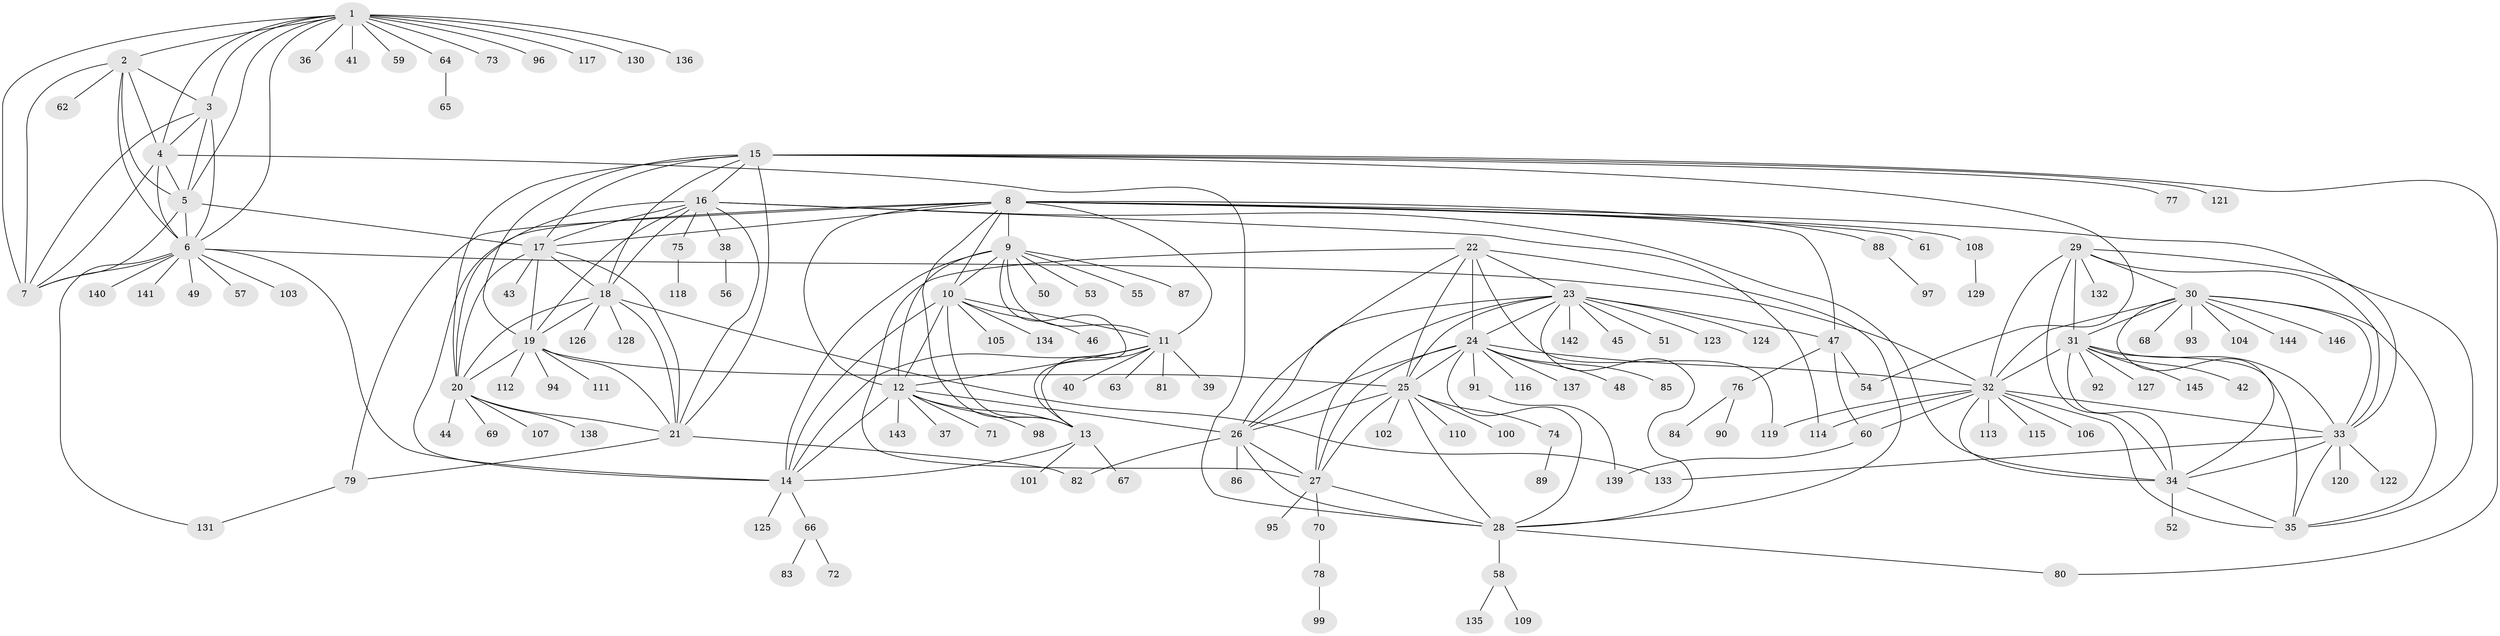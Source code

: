 // Generated by graph-tools (version 1.1) at 2025/16/03/09/25 04:16:01]
// undirected, 146 vertices, 237 edges
graph export_dot {
graph [start="1"]
  node [color=gray90,style=filled];
  1;
  2;
  3;
  4;
  5;
  6;
  7;
  8;
  9;
  10;
  11;
  12;
  13;
  14;
  15;
  16;
  17;
  18;
  19;
  20;
  21;
  22;
  23;
  24;
  25;
  26;
  27;
  28;
  29;
  30;
  31;
  32;
  33;
  34;
  35;
  36;
  37;
  38;
  39;
  40;
  41;
  42;
  43;
  44;
  45;
  46;
  47;
  48;
  49;
  50;
  51;
  52;
  53;
  54;
  55;
  56;
  57;
  58;
  59;
  60;
  61;
  62;
  63;
  64;
  65;
  66;
  67;
  68;
  69;
  70;
  71;
  72;
  73;
  74;
  75;
  76;
  77;
  78;
  79;
  80;
  81;
  82;
  83;
  84;
  85;
  86;
  87;
  88;
  89;
  90;
  91;
  92;
  93;
  94;
  95;
  96;
  97;
  98;
  99;
  100;
  101;
  102;
  103;
  104;
  105;
  106;
  107;
  108;
  109;
  110;
  111;
  112;
  113;
  114;
  115;
  116;
  117;
  118;
  119;
  120;
  121;
  122;
  123;
  124;
  125;
  126;
  127;
  128;
  129;
  130;
  131;
  132;
  133;
  134;
  135;
  136;
  137;
  138;
  139;
  140;
  141;
  142;
  143;
  144;
  145;
  146;
  1 -- 2;
  1 -- 3;
  1 -- 4;
  1 -- 5;
  1 -- 6;
  1 -- 7;
  1 -- 36;
  1 -- 41;
  1 -- 59;
  1 -- 64;
  1 -- 73;
  1 -- 96;
  1 -- 117;
  1 -- 130;
  1 -- 136;
  2 -- 3;
  2 -- 4;
  2 -- 5;
  2 -- 6;
  2 -- 7;
  2 -- 62;
  3 -- 4;
  3 -- 5;
  3 -- 6;
  3 -- 7;
  4 -- 5;
  4 -- 6;
  4 -- 7;
  4 -- 28;
  5 -- 6;
  5 -- 7;
  5 -- 17;
  6 -- 7;
  6 -- 14;
  6 -- 32;
  6 -- 49;
  6 -- 57;
  6 -- 103;
  6 -- 131;
  6 -- 140;
  6 -- 141;
  8 -- 9;
  8 -- 10;
  8 -- 11;
  8 -- 12;
  8 -- 13;
  8 -- 14;
  8 -- 17;
  8 -- 33;
  8 -- 47;
  8 -- 61;
  8 -- 79;
  8 -- 88;
  8 -- 108;
  9 -- 10;
  9 -- 11;
  9 -- 12;
  9 -- 13;
  9 -- 14;
  9 -- 50;
  9 -- 53;
  9 -- 55;
  9 -- 87;
  10 -- 11;
  10 -- 12;
  10 -- 13;
  10 -- 14;
  10 -- 46;
  10 -- 105;
  10 -- 134;
  11 -- 12;
  11 -- 13;
  11 -- 14;
  11 -- 39;
  11 -- 40;
  11 -- 63;
  11 -- 81;
  12 -- 13;
  12 -- 14;
  12 -- 26;
  12 -- 37;
  12 -- 71;
  12 -- 98;
  12 -- 143;
  13 -- 14;
  13 -- 67;
  13 -- 101;
  14 -- 66;
  14 -- 125;
  15 -- 16;
  15 -- 17;
  15 -- 18;
  15 -- 19;
  15 -- 20;
  15 -- 21;
  15 -- 54;
  15 -- 77;
  15 -- 80;
  15 -- 121;
  16 -- 17;
  16 -- 18;
  16 -- 19;
  16 -- 20;
  16 -- 21;
  16 -- 34;
  16 -- 38;
  16 -- 75;
  16 -- 114;
  17 -- 18;
  17 -- 19;
  17 -- 20;
  17 -- 21;
  17 -- 43;
  18 -- 19;
  18 -- 20;
  18 -- 21;
  18 -- 126;
  18 -- 128;
  18 -- 133;
  19 -- 20;
  19 -- 21;
  19 -- 25;
  19 -- 94;
  19 -- 111;
  19 -- 112;
  20 -- 21;
  20 -- 44;
  20 -- 69;
  20 -- 107;
  20 -- 138;
  21 -- 79;
  21 -- 82;
  22 -- 23;
  22 -- 24;
  22 -- 25;
  22 -- 26;
  22 -- 27;
  22 -- 28;
  22 -- 119;
  23 -- 24;
  23 -- 25;
  23 -- 26;
  23 -- 27;
  23 -- 28;
  23 -- 45;
  23 -- 47;
  23 -- 51;
  23 -- 123;
  23 -- 124;
  23 -- 142;
  24 -- 25;
  24 -- 26;
  24 -- 27;
  24 -- 28;
  24 -- 32;
  24 -- 48;
  24 -- 85;
  24 -- 91;
  24 -- 116;
  24 -- 137;
  25 -- 26;
  25 -- 27;
  25 -- 28;
  25 -- 74;
  25 -- 100;
  25 -- 102;
  25 -- 110;
  26 -- 27;
  26 -- 28;
  26 -- 82;
  26 -- 86;
  27 -- 28;
  27 -- 70;
  27 -- 95;
  28 -- 58;
  28 -- 80;
  29 -- 30;
  29 -- 31;
  29 -- 32;
  29 -- 33;
  29 -- 34;
  29 -- 35;
  29 -- 132;
  30 -- 31;
  30 -- 32;
  30 -- 33;
  30 -- 34;
  30 -- 35;
  30 -- 68;
  30 -- 93;
  30 -- 104;
  30 -- 144;
  30 -- 146;
  31 -- 32;
  31 -- 33;
  31 -- 34;
  31 -- 35;
  31 -- 42;
  31 -- 92;
  31 -- 127;
  31 -- 145;
  32 -- 33;
  32 -- 34;
  32 -- 35;
  32 -- 60;
  32 -- 106;
  32 -- 113;
  32 -- 114;
  32 -- 115;
  32 -- 119;
  33 -- 34;
  33 -- 35;
  33 -- 120;
  33 -- 122;
  33 -- 133;
  34 -- 35;
  34 -- 52;
  38 -- 56;
  47 -- 54;
  47 -- 60;
  47 -- 76;
  58 -- 109;
  58 -- 135;
  60 -- 139;
  64 -- 65;
  66 -- 72;
  66 -- 83;
  70 -- 78;
  74 -- 89;
  75 -- 118;
  76 -- 84;
  76 -- 90;
  78 -- 99;
  79 -- 131;
  88 -- 97;
  91 -- 139;
  108 -- 129;
}
